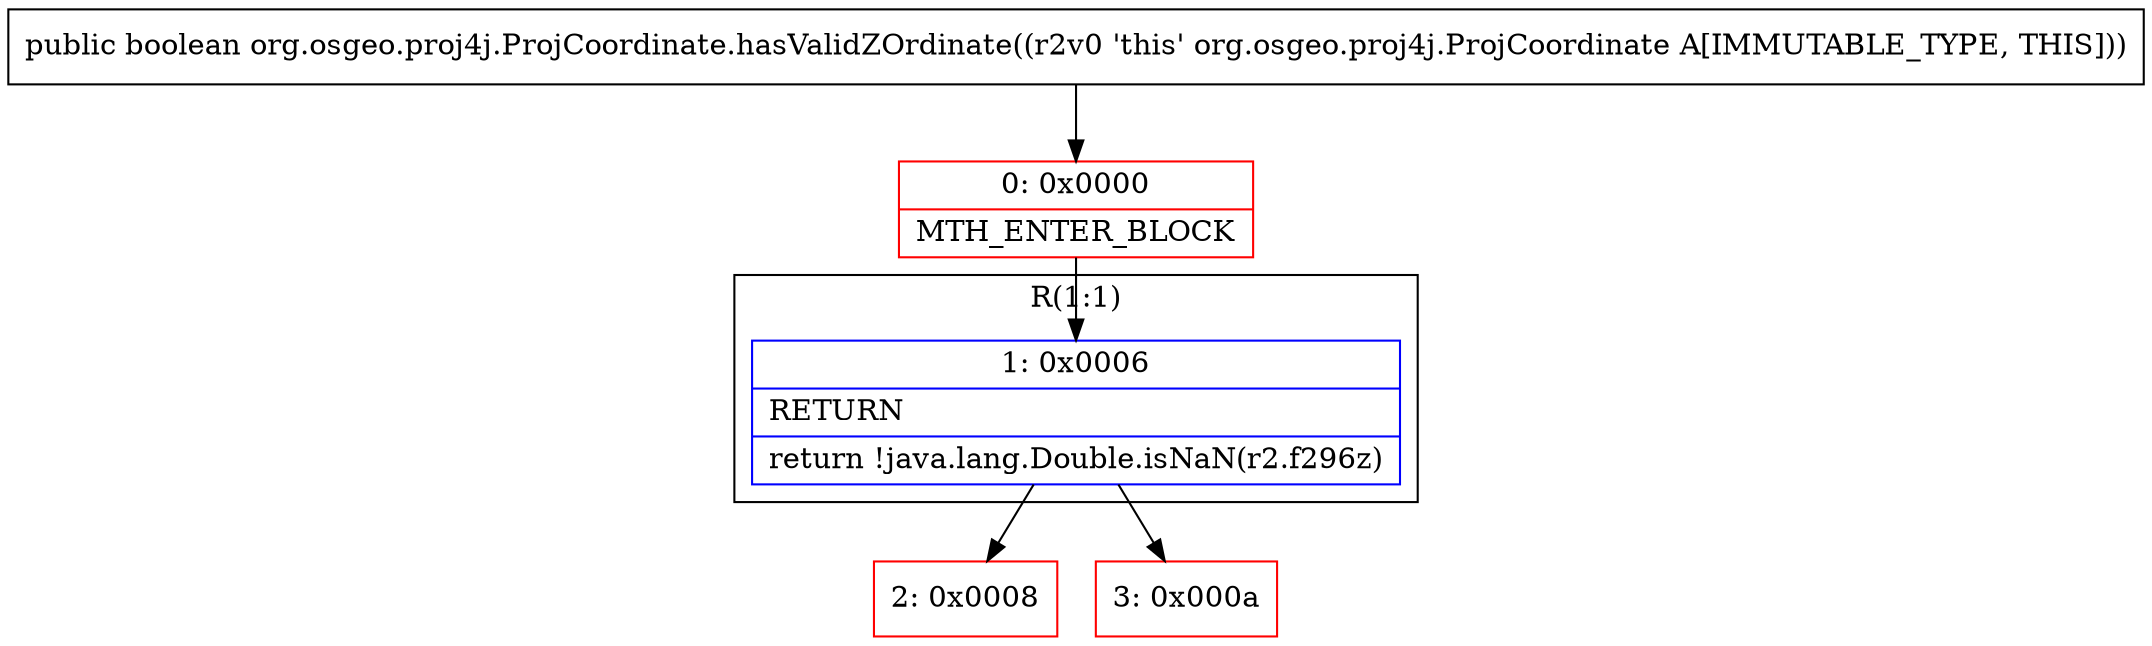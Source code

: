 digraph "CFG fororg.osgeo.proj4j.ProjCoordinate.hasValidZOrdinate()Z" {
subgraph cluster_Region_1998697979 {
label = "R(1:1)";
node [shape=record,color=blue];
Node_1 [shape=record,label="{1\:\ 0x0006|RETURN\l|return !java.lang.Double.isNaN(r2.f296z)\l}"];
}
Node_0 [shape=record,color=red,label="{0\:\ 0x0000|MTH_ENTER_BLOCK\l}"];
Node_2 [shape=record,color=red,label="{2\:\ 0x0008}"];
Node_3 [shape=record,color=red,label="{3\:\ 0x000a}"];
MethodNode[shape=record,label="{public boolean org.osgeo.proj4j.ProjCoordinate.hasValidZOrdinate((r2v0 'this' org.osgeo.proj4j.ProjCoordinate A[IMMUTABLE_TYPE, THIS])) }"];
MethodNode -> Node_0;
Node_1 -> Node_2;
Node_1 -> Node_3;
Node_0 -> Node_1;
}

